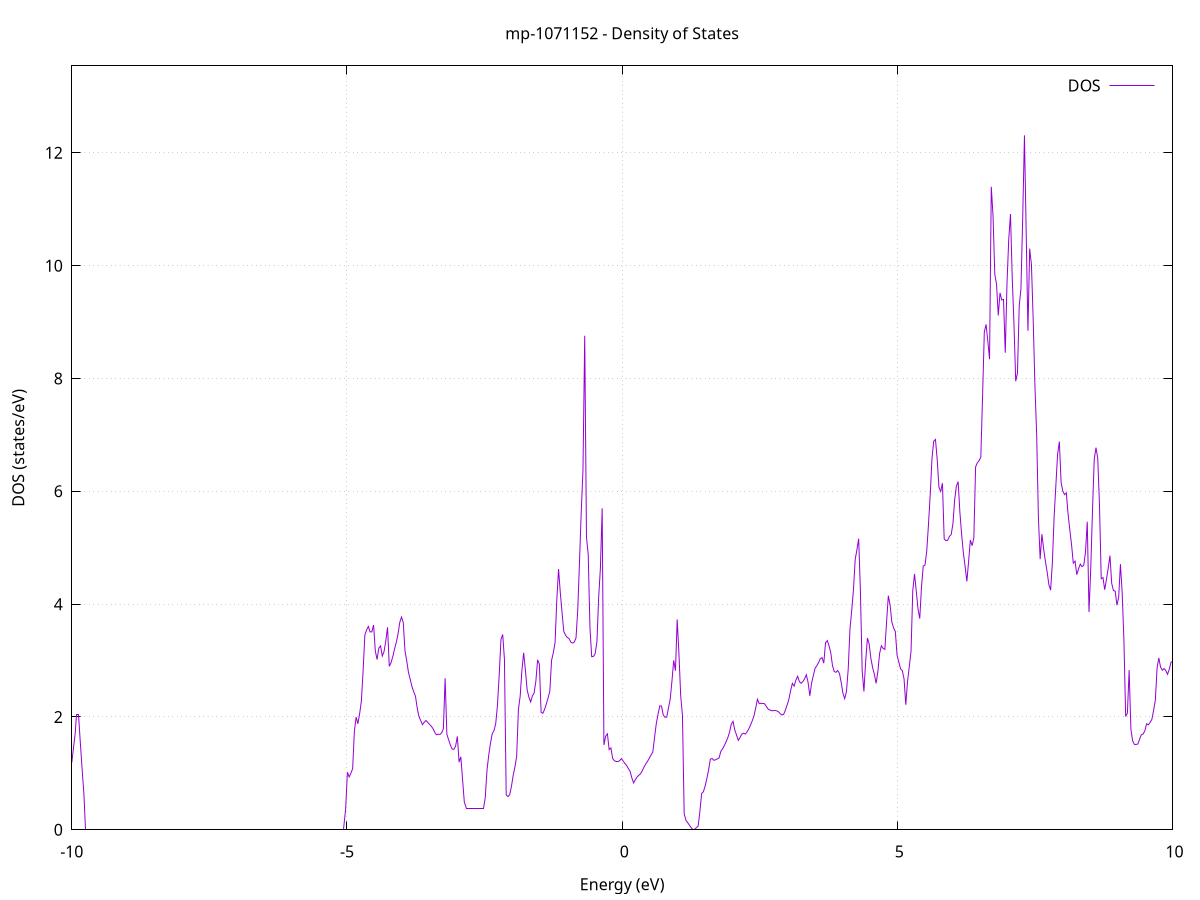set title 'mp-1071152 - Density of States'
set xlabel 'Energy (eV)'
set ylabel 'DOS (states/eV)'
set grid
set xrange [-10:10]
set yrange [0:13.542]
set xzeroaxis lt -1
set terminal png size 800,600
set output 'mp-1071152_dos_gnuplot.png'
plot '-' using 1:2 with lines title 'DOS'
-41.581000 0.000000
-41.549200 0.000000
-41.517500 0.000000
-41.485800 0.000000
-41.454100 0.000000
-41.422400 0.000000
-41.390700 0.000000
-41.359000 0.000000
-41.327300 0.000000
-41.295600 0.000000
-41.263900 0.000000
-41.232200 0.000000
-41.200500 0.000000
-41.168800 0.000000
-41.137100 0.000000
-41.105400 0.000000
-41.073700 0.000000
-41.041900 0.000000
-41.010200 0.000000
-40.978500 0.000000
-40.946800 0.000000
-40.915100 0.000000
-40.883400 0.000000
-40.851700 0.000000
-40.820000 0.000000
-40.788300 0.000000
-40.756600 0.000000
-40.724900 0.000000
-40.693200 0.000000
-40.661500 0.000000
-40.629800 0.000000
-40.598100 0.000000
-40.566400 0.000000
-40.534700 0.000000
-40.502900 0.000000
-40.471200 0.000000
-40.439500 0.000000
-40.407800 0.000000
-40.376100 0.000000
-40.344400 0.000000
-40.312700 0.000000
-40.281000 0.000000
-40.249300 0.000000
-40.217600 0.000000
-40.185900 0.000000
-40.154200 0.000000
-40.122500 0.000000
-40.090800 0.000000
-40.059100 0.000000
-40.027400 0.000000
-39.995600 0.000000
-39.963900 0.000000
-39.932200 0.000000
-39.900500 0.000000
-39.868800 0.000000
-39.837100 0.000000
-39.805400 0.000000
-39.773700 0.000000
-39.742000 0.000000
-39.710300 0.000000
-39.678600 0.000000
-39.646900 0.000000
-39.615200 0.000000
-39.583500 0.000000
-39.551800 0.000000
-39.520100 0.000000
-39.488300 0.000000
-39.456600 0.000000
-39.424900 0.000000
-39.393200 0.000000
-39.361500 0.000000
-39.329800 0.000000
-39.298100 0.000000
-39.266400 0.000000
-39.234700 0.000000
-39.203000 0.000000
-39.171300 0.000000
-39.139600 0.000000
-39.107900 0.000000
-39.076200 0.000000
-39.044500 0.000000
-39.012800 0.000000
-38.981000 0.000000
-38.949300 0.000000
-38.917600 0.000000
-38.885900 0.000000
-38.854200 0.000000
-38.822500 0.000000
-38.790800 0.000000
-38.759100 0.000000
-38.727400 0.000000
-38.695700 441.535800
-38.664000 0.000000
-38.632300 0.000000
-38.600600 0.000000
-38.568900 0.000000
-38.537200 0.000000
-38.505500 0.000000
-38.473700 0.000000
-38.442000 0.000000
-38.410300 0.000000
-38.378600 0.000000
-38.346900 0.000000
-38.315200 0.000000
-38.283500 0.000000
-38.251800 0.000000
-38.220100 0.000000
-38.188400 0.000000
-38.156700 0.000000
-38.125000 0.000000
-38.093300 0.000000
-38.061600 0.000000
-38.029900 0.000000
-37.998200 0.000000
-37.966500 0.000000
-37.934700 0.000000
-37.903000 0.000000
-37.871300 0.000000
-37.839600 0.000000
-37.807900 0.000000
-37.776200 0.000000
-37.744500 0.000000
-37.712800 0.000000
-37.681100 0.000000
-37.649400 0.000000
-37.617700 0.000000
-37.586000 0.000000
-37.554300 0.000000
-37.522600 0.000000
-37.490900 0.000000
-37.459200 0.000000
-37.427400 0.000000
-37.395700 0.000000
-37.364000 0.000000
-37.332300 0.000000
-37.300600 0.000000
-37.268900 0.000000
-37.237200 0.000000
-37.205500 0.000000
-37.173800 0.000000
-37.142100 0.000000
-37.110400 0.000000
-37.078700 0.000000
-37.047000 0.000000
-37.015300 0.000000
-36.983600 0.000000
-36.951900 0.000000
-36.920100 0.000000
-36.888400 0.000000
-36.856700 0.000000
-36.825000 0.000000
-36.793300 0.000000
-36.761600 0.000000
-36.729900 0.000000
-36.698200 0.000000
-36.666500 0.000000
-36.634800 0.000000
-36.603100 0.000000
-36.571400 0.000000
-36.539700 0.000000
-36.508000 0.000000
-36.476300 0.000000
-36.444600 0.000000
-36.412800 0.000000
-36.381100 0.000000
-36.349400 0.000000
-36.317700 0.000000
-36.286000 0.000000
-36.254300 0.000000
-36.222600 0.000000
-36.190900 0.000000
-36.159200 0.000000
-36.127500 0.000000
-36.095800 0.000000
-36.064100 0.000000
-36.032400 0.000000
-36.000700 0.000000
-35.969000 0.000000
-35.937300 0.000000
-35.905500 0.000000
-35.873800 0.000000
-35.842100 0.000000
-35.810400 0.000000
-35.778700 0.000000
-35.747000 0.000000
-35.715300 0.000000
-35.683600 0.000000
-35.651900 0.000000
-35.620200 0.000000
-35.588500 0.000000
-35.556800 0.000000
-35.525100 0.000000
-35.493400 0.000000
-35.461700 0.000000
-35.430000 0.000000
-35.398300 0.000000
-35.366500 0.000000
-35.334800 0.000000
-35.303100 0.000000
-35.271400 0.000000
-35.239700 0.000000
-35.208000 0.000000
-35.176300 0.000000
-35.144600 0.000000
-35.112900 0.000000
-35.081200 0.000000
-35.049500 0.000000
-35.017800 0.000000
-34.986100 0.000000
-34.954400 0.000000
-34.922700 0.000000
-34.891000 0.000000
-34.859200 0.000000
-34.827500 0.000000
-34.795800 0.000000
-34.764100 0.000000
-34.732400 0.000000
-34.700700 0.000000
-34.669000 0.000000
-34.637300 0.000000
-34.605600 0.000000
-34.573900 0.000000
-34.542200 0.000000
-34.510500 0.000000
-34.478800 0.000000
-34.447100 0.000000
-34.415400 0.000000
-34.383700 0.000000
-34.351900 0.000000
-34.320200 0.000000
-34.288500 0.000000
-34.256800 0.000000
-34.225100 0.000000
-34.193400 0.000000
-34.161700 0.000000
-34.130000 0.000000
-34.098300 0.000000
-34.066600 0.000000
-34.034900 0.000000
-34.003200 0.000000
-33.971500 0.000000
-33.939800 0.000000
-33.908100 0.000000
-33.876400 0.000000
-33.844600 0.000000
-33.812900 0.000000
-33.781200 0.000000
-33.749500 0.000000
-33.717800 0.000000
-33.686100 0.000000
-33.654400 0.000000
-33.622700 0.000000
-33.591000 0.000000
-33.559300 0.000000
-33.527600 0.000000
-33.495900 0.000000
-33.464200 0.000000
-33.432500 0.000000
-33.400800 0.000000
-33.369100 0.000000
-33.337300 0.000000
-33.305600 0.000000
-33.273900 0.000000
-33.242200 0.000000
-33.210500 0.000000
-33.178800 0.000000
-33.147100 0.000000
-33.115400 0.000000
-33.083700 0.000000
-33.052000 0.000000
-33.020300 0.000000
-32.988600 0.000000
-32.956900 0.000000
-32.925200 0.000000
-32.893500 0.000000
-32.861800 0.000000
-32.830100 0.000000
-32.798300 0.000000
-32.766600 0.000000
-32.734900 0.000000
-32.703200 0.000000
-32.671500 0.000000
-32.639800 0.000000
-32.608100 0.000000
-32.576400 0.000000
-32.544700 0.000000
-32.513000 0.000000
-32.481300 0.000000
-32.449600 0.000000
-32.417900 0.000000
-32.386200 0.000000
-32.354500 0.000000
-32.322800 0.000000
-32.291000 0.000000
-32.259300 0.000000
-32.227600 0.000000
-32.195900 0.000000
-32.164200 0.000000
-32.132500 0.000000
-32.100800 0.000000
-32.069100 0.000000
-32.037400 0.000000
-32.005700 0.000000
-31.974000 0.000000
-31.942300 0.000000
-31.910600 0.000000
-31.878900 0.000000
-31.847200 0.000000
-31.815500 0.000000
-31.783700 0.000000
-31.752000 0.000000
-31.720300 0.000000
-31.688600 0.000000
-31.656900 0.000000
-31.625200 0.000000
-31.593500 0.000000
-31.561800 0.000000
-31.530100 0.000000
-31.498400 0.000000
-31.466700 0.000000
-31.435000 0.000000
-31.403300 0.000000
-31.371600 0.000000
-31.339900 0.000000
-31.308200 0.000000
-31.276400 0.000000
-31.244700 0.000000
-31.213000 0.000000
-31.181300 0.000000
-31.149600 0.000000
-31.117900 0.000000
-31.086200 0.000000
-31.054500 0.000000
-31.022800 0.000000
-30.991100 0.000000
-30.959400 0.000000
-30.927700 0.000000
-30.896000 0.000000
-30.864300 0.000000
-30.832600 0.000000
-30.800900 0.000000
-30.769200 0.000000
-30.737400 0.000000
-30.705700 0.000000
-30.674000 0.000000
-30.642300 0.000000
-30.610600 0.000000
-30.578900 0.000000
-30.547200 0.000000
-30.515500 0.000000
-30.483800 0.000000
-30.452100 0.000000
-30.420400 0.000000
-30.388700 0.000000
-30.357000 0.000000
-30.325300 0.000000
-30.293600 0.000000
-30.261900 0.000000
-30.230100 0.000000
-30.198400 0.000000
-30.166700 0.000000
-30.135000 0.000000
-30.103300 0.000000
-30.071600 0.000000
-30.039900 0.000000
-30.008200 0.000000
-29.976500 0.000000
-29.944800 0.000000
-29.913100 0.000000
-29.881400 0.000000
-29.849700 0.000000
-29.818000 0.000000
-29.786300 0.000000
-29.754600 0.000000
-29.722800 0.000000
-29.691100 0.000000
-29.659400 0.000000
-29.627700 0.000000
-29.596000 0.000000
-29.564300 0.000000
-29.532600 0.000000
-29.500900 0.000000
-29.469200 0.000000
-29.437500 0.000000
-29.405800 0.000000
-29.374100 0.000000
-29.342400 0.000000
-29.310700 0.000000
-29.279000 0.000000
-29.247300 0.000000
-29.215500 0.000000
-29.183800 0.000000
-29.152100 0.000000
-29.120400 0.000000
-29.088700 0.000000
-29.057000 0.000000
-29.025300 0.000000
-28.993600 0.000000
-28.961900 0.000000
-28.930200 0.000000
-28.898500 0.000000
-28.866800 0.000000
-28.835100 0.000000
-28.803400 0.000000
-28.771700 0.000000
-28.740000 0.000000
-28.708200 0.000000
-28.676500 0.000000
-28.644800 0.000000
-28.613100 0.000000
-28.581400 0.000000
-28.549700 0.000000
-28.518000 0.000000
-28.486300 0.000000
-28.454600 0.000000
-28.422900 0.000000
-28.391200 0.000000
-28.359500 0.000000
-28.327800 0.000000
-28.296100 0.000000
-28.264400 0.000000
-28.232700 0.000000
-28.201000 0.000000
-28.169200 0.000000
-28.137500 0.000000
-28.105800 0.000000
-28.074100 0.000000
-28.042400 0.000000
-28.010700 0.000000
-27.979000 0.000000
-27.947300 0.000000
-27.915600 0.000000
-27.883900 0.000000
-27.852200 0.000000
-27.820500 0.000000
-27.788800 0.000000
-27.757100 0.000000
-27.725400 0.000000
-27.693700 0.000000
-27.661900 0.000000
-27.630200 0.000000
-27.598500 0.000000
-27.566800 0.000000
-27.535100 0.000000
-27.503400 0.000000
-27.471700 0.000000
-27.440000 0.000000
-27.408300 0.000000
-27.376600 0.000000
-27.344900 0.000000
-27.313200 0.000000
-27.281500 0.000000
-27.249800 0.000000
-27.218100 0.000000
-27.186400 0.000000
-27.154600 0.000000
-27.122900 0.000000
-27.091200 0.000000
-27.059500 0.000000
-27.027800 0.000000
-26.996100 0.000000
-26.964400 0.000000
-26.932700 0.000000
-26.901000 0.000000
-26.869300 0.000000
-26.837600 0.000000
-26.805900 0.000000
-26.774200 0.000000
-26.742500 0.000000
-26.710800 0.000000
-26.679100 0.000000
-26.647300 0.000000
-26.615600 0.000000
-26.583900 0.000000
-26.552200 0.000000
-26.520500 0.000000
-26.488800 0.000000
-26.457100 0.000000
-26.425400 0.000000
-26.393700 0.000000
-26.362000 0.000000
-26.330300 0.000000
-26.298600 0.000000
-26.266900 0.000000
-26.235200 0.000000
-26.203500 0.000000
-26.171800 0.000000
-26.140000 0.000000
-26.108300 0.000000
-26.076600 0.000000
-26.044900 0.000000
-26.013200 0.000000
-25.981500 0.000000
-25.949800 0.000000
-25.918100 0.000000
-25.886400 0.000000
-25.854700 0.000000
-25.823000 0.000000
-25.791300 0.000000
-25.759600 0.000000
-25.727900 0.000000
-25.696200 0.000000
-25.664500 0.000000
-25.632800 0.000000
-25.601000 0.000000
-25.569300 0.000000
-25.537600 0.000000
-25.505900 0.000000
-25.474200 0.000000
-25.442500 0.000000
-25.410800 0.000000
-25.379100 0.000000
-25.347400 0.000000
-25.315700 0.000000
-25.284000 0.000000
-25.252300 0.000000
-25.220600 0.000000
-25.188900 0.000000
-25.157200 0.000000
-25.125500 0.000000
-25.093700 0.000000
-25.062000 0.000000
-25.030300 0.000000
-24.998600 0.000000
-24.966900 0.000000
-24.935200 0.000000
-24.903500 0.000000
-24.871800 0.000000
-24.840100 0.000000
-24.808400 0.000000
-24.776700 0.000000
-24.745000 0.000000
-24.713300 0.000000
-24.681600 0.000000
-24.649900 0.000000
-24.618200 0.000000
-24.586400 0.000000
-24.554700 0.000000
-24.523000 0.000000
-24.491300 0.000000
-24.459600 0.000000
-24.427900 0.000000
-24.396200 0.000000
-24.364500 0.000000
-24.332800 0.000000
-24.301100 0.000000
-24.269400 0.000000
-24.237700 0.000000
-24.206000 0.000000
-24.174300 0.000000
-24.142600 0.000000
-24.110900 0.000000
-24.079100 0.000000
-24.047400 0.000000
-24.015700 0.000000
-23.984000 0.000000
-23.952300 0.000000
-23.920600 0.000000
-23.888900 0.000000
-23.857200 0.000000
-23.825500 0.000000
-23.793800 0.000000
-23.762100 0.000000
-23.730400 0.000000
-23.698700 0.000000
-23.667000 0.000000
-23.635300 0.000000
-23.603600 0.000000
-23.571800 0.000000
-23.540100 0.000000
-23.508400 0.000000
-23.476700 0.000000
-23.445000 0.000000
-23.413300 0.000000
-23.381600 0.000000
-23.349900 0.000000
-23.318200 0.000000
-23.286500 0.000000
-23.254800 0.000000
-23.223100 0.000000
-23.191400 0.000000
-23.159700 0.000000
-23.128000 0.000000
-23.096300 0.000000
-23.064600 0.000000
-23.032800 0.000000
-23.001100 0.000000
-22.969400 0.000000
-22.937700 0.000000
-22.906000 0.000000
-22.874300 0.000000
-22.842600 0.000000
-22.810900 0.000000
-22.779200 0.000000
-22.747500 0.000000
-22.715800 0.000000
-22.684100 0.000000
-22.652400 0.000000
-22.620700 0.000000
-22.589000 0.000000
-22.557300 0.000000
-22.525500 0.000000
-22.493800 0.000000
-22.462100 0.000000
-22.430400 0.000000
-22.398700 0.000000
-22.367000 0.000000
-22.335300 0.000000
-22.303600 0.000000
-22.271900 0.000000
-22.240200 0.000000
-22.208500 0.000000
-22.176800 0.000000
-22.145100 0.000000
-22.113400 0.000000
-22.081700 0.000000
-22.050000 0.000000
-22.018200 0.000000
-21.986500 0.000000
-21.954800 0.000000
-21.923100 0.000000
-21.891400 0.000000
-21.859700 0.000000
-21.828000 0.000000
-21.796300 0.000000
-21.764600 0.000000
-21.732900 0.000000
-21.701200 0.000000
-21.669500 0.000000
-21.637800 0.000000
-21.606100 0.000000
-21.574400 0.000000
-21.542700 0.000000
-21.510900 0.000000
-21.479200 0.000000
-21.447500 0.000000
-21.415800 0.000000
-21.384100 0.000000
-21.352400 0.000000
-21.320700 0.000000
-21.289000 0.000000
-21.257300 0.000000
-21.225600 0.000000
-21.193900 0.000000
-21.162200 0.000000
-21.130500 0.000000
-21.098800 0.000000
-21.067100 0.000000
-21.035400 0.000000
-21.003600 0.000000
-20.971900 0.000000
-20.940200 0.000000
-20.908500 0.000000
-20.876800 0.000000
-20.845100 0.000000
-20.813400 0.000000
-20.781700 0.000000
-20.750000 0.000000
-20.718300 0.000000
-20.686600 0.000000
-20.654900 0.000000
-20.623200 0.000000
-20.591500 0.000000
-20.559800 0.000000
-20.528100 0.000000
-20.496400 0.000000
-20.464600 0.000000
-20.432900 0.000000
-20.401200 0.000000
-20.369500 0.000000
-20.337800 0.000000
-20.306100 0.000000
-20.274400 0.000000
-20.242700 0.000000
-20.211000 0.000000
-20.179300 0.000000
-20.147600 0.000000
-20.115900 0.000000
-20.084200 0.000000
-20.052500 0.000000
-20.020800 0.000000
-19.989100 0.000000
-19.957300 0.000000
-19.925600 0.000000
-19.893900 31.825400
-19.862200 44.542300
-19.830500 40.158900
-19.798800 52.651000
-19.767100 102.360200
-19.735400 122.317500
-19.703700 0.000000
-19.672000 0.000000
-19.640300 0.000000
-19.608600 0.000000
-19.576900 0.000000
-19.545200 0.000000
-19.513500 0.000000
-19.481800 0.000000
-19.450000 0.000000
-19.418300 0.000000
-19.386600 0.000000
-19.354900 0.000000
-19.323200 0.000000
-19.291500 0.000000
-19.259800 0.000000
-19.228100 0.000000
-19.196400 0.000000
-19.164700 0.000000
-19.133000 0.000000
-19.101300 0.000000
-19.069600 0.000000
-19.037900 0.000000
-19.006200 0.000000
-18.974500 0.000000
-18.942700 0.000000
-18.911000 0.000000
-18.879300 0.000000
-18.847600 0.000000
-18.815900 0.000000
-18.784200 0.000000
-18.752500 0.000000
-18.720800 0.000000
-18.689100 0.000000
-18.657400 0.000000
-18.625700 0.000000
-18.594000 0.000000
-18.562300 0.000000
-18.530600 0.000000
-18.498900 0.000000
-18.467200 0.000000
-18.435400 0.000000
-18.403700 0.000000
-18.372000 0.000000
-18.340300 0.000000
-18.308600 0.000000
-18.276900 0.000000
-18.245200 0.000000
-18.213500 0.000000
-18.181800 0.000000
-18.150100 0.000000
-18.118400 0.000000
-18.086700 0.000000
-18.055000 0.000000
-18.023300 0.000000
-17.991600 0.000000
-17.959900 0.000000
-17.928200 0.000000
-17.896400 0.000000
-17.864700 0.000000
-17.833000 0.000000
-17.801300 0.000000
-17.769600 0.000000
-17.737900 0.000000
-17.706200 0.000000
-17.674500 0.000000
-17.642800 0.000000
-17.611100 0.000000
-17.579400 0.000000
-17.547700 0.000000
-17.516000 0.000000
-17.484300 0.000000
-17.452600 0.000000
-17.420900 0.000000
-17.389100 0.000000
-17.357400 0.000000
-17.325700 0.000000
-17.294000 0.000000
-17.262300 0.000000
-17.230600 0.000000
-17.198900 0.000000
-17.167200 0.000000
-17.135500 0.000000
-17.103800 0.000000
-17.072100 0.000000
-17.040400 0.000000
-17.008700 0.000000
-16.977000 0.000000
-16.945300 0.000000
-16.913600 0.000000
-16.881800 0.000000
-16.850100 0.000000
-16.818400 0.000000
-16.786700 0.000000
-16.755000 0.000000
-16.723300 0.000000
-16.691600 0.000000
-16.659900 0.000000
-16.628200 0.000000
-16.596500 0.000000
-16.564800 0.000000
-16.533100 0.000000
-16.501400 0.000000
-16.469700 0.000000
-16.438000 0.000000
-16.406300 0.000000
-16.374500 0.000000
-16.342800 0.000000
-16.311100 0.000000
-16.279400 0.000000
-16.247700 0.000000
-16.216000 0.000000
-16.184300 0.000000
-16.152600 0.000000
-16.120900 0.000000
-16.089200 0.000000
-16.057500 0.000000
-16.025800 0.000000
-15.994100 0.000000
-15.962400 0.000000
-15.930700 0.000000
-15.899000 0.000000
-15.867200 0.000000
-15.835500 0.000000
-15.803800 0.000000
-15.772100 0.000000
-15.740400 0.000000
-15.708700 0.000000
-15.677000 0.000000
-15.645300 0.000000
-15.613600 0.000000
-15.581900 0.000000
-15.550200 0.000000
-15.518500 0.000000
-15.486800 0.000000
-15.455100 0.000000
-15.423400 0.000000
-15.391700 0.000000
-15.360000 0.000000
-15.328200 0.000000
-15.296500 0.000000
-15.264800 0.000000
-15.233100 0.000000
-15.201400 0.000000
-15.169700 0.000000
-15.138000 0.000000
-15.106300 0.000000
-15.074600 0.000000
-15.042900 0.000000
-15.011200 0.000000
-14.979500 0.000000
-14.947800 0.000000
-14.916100 0.000000
-14.884400 0.000000
-14.852700 0.000000
-14.820900 0.000000
-14.789200 0.000000
-14.757500 0.000000
-14.725800 0.000000
-14.694100 0.000000
-14.662400 0.000000
-14.630700 0.000000
-14.599000 0.000000
-14.567300 0.000000
-14.535600 0.000000
-14.503900 0.000000
-14.472200 0.000000
-14.440500 0.000000
-14.408800 0.000000
-14.377100 0.000000
-14.345400 0.000000
-14.313600 0.000000
-14.281900 0.000000
-14.250200 0.000000
-14.218500 0.000000
-14.186800 0.000000
-14.155100 0.000000
-14.123400 0.000000
-14.091700 0.000000
-14.060000 0.000000
-14.028300 1.549200
-13.996600 2.131500
-13.964900 2.039200
-13.933200 2.276600
-13.901500 2.587600
-13.869800 3.074800
-13.838100 3.675300
-13.806300 2.271700
-13.774600 2.155300
-13.742900 2.034600
-13.711200 1.855200
-13.679500 1.640800
-13.647800 1.542800
-13.616100 1.481100
-13.584400 1.425900
-13.552700 1.368000
-13.521000 1.294600
-13.489300 1.183900
-13.457600 1.184100
-13.425900 1.184200
-13.394200 1.184300
-13.362500 1.132000
-13.330800 1.093500
-13.299100 1.060500
-13.267300 1.026200
-13.235600 0.975700
-13.203900 0.932500
-13.172200 0.932600
-13.140500 0.932600
-13.108800 0.932700
-13.077100 0.932700
-13.045400 0.932700
-13.013700 0.916700
-12.982000 0.884800
-12.950300 0.862800
-12.918600 0.848700
-12.886900 0.856800
-12.855200 0.880700
-12.823500 0.880700
-12.791800 0.880800
-12.760000 0.880800
-12.728300 0.880900
-12.696600 0.881000
-12.664900 0.881000
-12.633200 0.881100
-12.601500 0.881100
-12.569800 0.483500
-12.538100 0.114900
-12.506400 0.058100
-12.474700 0.354900
-12.443000 0.749100
-12.411300 0.749100
-12.379600 0.749100
-12.347900 0.749100
-12.316200 0.749100
-12.284500 0.749100
-12.252700 0.749100
-12.221000 0.749100
-12.189300 0.749100
-12.157600 0.749100
-12.125900 0.749100
-12.094200 0.749100
-12.062500 0.675400
-12.030800 0.651200
-11.999100 0.638800
-11.967400 0.615800
-11.935700 0.615800
-11.904000 0.615800
-11.872300 0.615800
-11.840600 0.615800
-11.808900 0.615800
-11.777200 0.615800
-11.745400 0.615800
-11.713700 0.615800
-11.682000 0.615800
-11.650300 0.615800
-11.618600 0.615800
-11.586900 0.615800
-11.555200 0.615800
-11.523500 0.610900
-11.491800 0.606100
-11.460100 0.601300
-11.428400 0.591100
-11.396700 0.591200
-11.365000 0.591200
-11.333300 0.591200
-11.301600 0.591200
-11.269900 0.591200
-11.238100 0.591200
-11.206400 0.591200
-11.174700 0.591200
-11.143000 0.591200
-11.111300 0.591200
-11.079600 0.591200
-11.047900 0.591200
-11.016200 0.591200
-10.984500 0.591200
-10.952800 0.601800
-10.921100 0.608600
-10.889400 0.614700
-10.857700 0.622000
-10.826000 0.622000
-10.794300 0.622000
-10.762600 0.622000
-10.730900 0.622000
-10.699100 0.622000
-10.667400 0.622000
-10.635700 0.622000
-10.604000 0.622000
-10.572300 0.622000
-10.540600 0.622000
-10.508900 0.622000
-10.477200 0.622000
-10.445500 0.622000
-10.413800 0.682300
-10.382100 0.720400
-10.350400 0.760800
-10.318700 0.802500
-10.287000 0.802500
-10.255300 0.802500
-10.223600 0.802500
-10.191800 0.802500
-10.160100 0.802500
-10.128400 0.802500
-10.096700 0.802500
-10.065000 0.802500
-10.033300 0.802500
-10.001600 1.176800
-9.969900 1.443900
-9.938200 1.707400
-9.906500 2.035500
-9.874800 2.035500
-9.843100 1.518000
-9.811400 1.057800
-9.779700 0.630000
-9.748000 0.000000
-9.716300 0.000000
-9.684500 0.000000
-9.652800 0.000000
-9.621100 0.000000
-9.589400 0.000000
-9.557700 0.000000
-9.526000 0.000000
-9.494300 0.000000
-9.462600 0.000000
-9.430900 0.000000
-9.399200 0.000000
-9.367500 0.000000
-9.335800 0.000000
-9.304100 0.000000
-9.272400 0.000000
-9.240700 0.000000
-9.209000 0.000000
-9.177200 0.000000
-9.145500 0.000000
-9.113800 0.000000
-9.082100 0.000000
-9.050400 0.000000
-9.018700 0.000000
-8.987000 0.000000
-8.955300 0.000000
-8.923600 0.000000
-8.891900 0.000000
-8.860200 0.000000
-8.828500 0.000000
-8.796800 0.000000
-8.765100 0.000000
-8.733400 0.000000
-8.701700 0.000000
-8.669900 0.000000
-8.638200 0.000000
-8.606500 0.000000
-8.574800 0.000000
-8.543100 0.000000
-8.511400 0.000000
-8.479700 0.000000
-8.448000 0.000000
-8.416300 0.000000
-8.384600 0.000000
-8.352900 0.000000
-8.321200 0.000000
-8.289500 0.000000
-8.257800 0.000000
-8.226100 0.000000
-8.194400 0.000000
-8.162700 0.000000
-8.130900 0.000000
-8.099200 0.000000
-8.067500 0.000000
-8.035800 0.000000
-8.004100 0.000000
-7.972400 0.000000
-7.940700 0.000000
-7.909000 0.000000
-7.877300 0.000000
-7.845600 0.000000
-7.813900 0.000000
-7.782200 0.000000
-7.750500 0.000000
-7.718800 0.000000
-7.687100 0.000000
-7.655400 0.000000
-7.623600 0.000000
-7.591900 0.000000
-7.560200 0.000000
-7.528500 0.000000
-7.496800 0.000000
-7.465100 0.000000
-7.433400 0.000000
-7.401700 0.000000
-7.370000 0.000000
-7.338300 0.000000
-7.306600 0.000000
-7.274900 0.000000
-7.243200 0.000000
-7.211500 0.000000
-7.179800 0.000000
-7.148100 0.000000
-7.116300 0.000000
-7.084600 0.000000
-7.052900 0.000000
-7.021200 0.000000
-6.989500 0.000000
-6.957800 0.000000
-6.926100 0.000000
-6.894400 0.000000
-6.862700 0.000000
-6.831000 0.000000
-6.799300 0.000000
-6.767600 0.000000
-6.735900 0.000000
-6.704200 0.000000
-6.672500 0.000000
-6.640800 0.000000
-6.609000 0.000000
-6.577300 0.000000
-6.545600 0.000000
-6.513900 0.000000
-6.482200 0.000000
-6.450500 0.000000
-6.418800 0.000000
-6.387100 0.000000
-6.355400 0.000000
-6.323700 0.000000
-6.292000 0.000000
-6.260300 0.000000
-6.228600 0.000000
-6.196900 0.000000
-6.165200 0.000000
-6.133500 0.000000
-6.101700 0.000000
-6.070000 0.000000
-6.038300 0.000000
-6.006600 0.000000
-5.974900 0.000000
-5.943200 0.000000
-5.911500 0.000000
-5.879800 0.000000
-5.848100 0.000000
-5.816400 0.000000
-5.784700 0.000000
-5.753000 0.000000
-5.721300 0.000000
-5.689600 0.000000
-5.657900 0.000000
-5.626200 0.000000
-5.594500 0.000000
-5.562700 0.000000
-5.531000 0.000000
-5.499300 0.000000
-5.467600 0.000000
-5.435900 0.000000
-5.404200 0.000000
-5.372500 0.000000
-5.340800 0.000000
-5.309100 0.000000
-5.277400 0.000000
-5.245700 0.000000
-5.214000 0.000000
-5.182300 0.000000
-5.150600 0.000000
-5.118900 0.000000
-5.087200 0.000000
-5.055400 0.000000
-5.023700 0.374600
-4.992000 1.018900
-4.960300 0.937300
-4.928600 1.003600
-4.896900 1.082700
-4.865200 1.750700
-4.833500 1.997100
-4.801800 1.879700
-4.770100 2.056300
-4.738400 2.283100
-4.706700 2.821200
-4.675000 3.452800
-4.643300 3.541100
-4.611600 3.604900
-4.579900 3.508000
-4.548100 3.508600
-4.516400 3.629500
-4.484700 3.169200
-4.453000 3.018000
-4.421300 3.221000
-4.389600 3.259400
-4.357900 3.080700
-4.326200 3.160100
-4.294500 3.349700
-4.262800 3.589100
-4.231100 2.897100
-4.199400 2.960600
-4.167700 3.068200
-4.136000 3.202800
-4.104300 3.321300
-4.072600 3.468000
-4.040800 3.675400
-4.009100 3.771000
-3.977400 3.677700
-3.945700 3.169500
-3.914000 2.996100
-3.882300 2.788000
-3.850600 2.666900
-3.818900 2.537100
-3.787200 2.445000
-3.755500 2.369200
-3.723800 2.158500
-3.692100 2.009900
-3.660400 1.937000
-3.628700 1.864100
-3.597000 1.905000
-3.565300 1.937300
-3.533500 1.905000
-3.501800 1.871800
-3.470100 1.838500
-3.438400 1.794800
-3.406700 1.729900
-3.375000 1.685000
-3.343300 1.693400
-3.311600 1.690000
-3.279900 1.716900
-3.248200 1.792000
-3.216500 2.687100
-3.184800 1.694500
-3.153100 1.595900
-3.121400 1.503200
-3.089700 1.432200
-3.058000 1.425800
-3.026300 1.483100
-2.994500 1.654900
-2.962800 1.199300
-2.931100 1.292700
-2.899400 0.890500
-2.867700 0.488300
-2.836000 0.376700
-2.804300 0.376700
-2.772600 0.376700
-2.740900 0.376700
-2.709200 0.376700
-2.677500 0.376700
-2.645800 0.376700
-2.614100 0.376700
-2.582400 0.376600
-2.550700 0.376600
-2.519000 0.376600
-2.487200 0.573800
-2.455500 1.057400
-2.423800 1.325500
-2.392100 1.534200
-2.360400 1.704300
-2.328700 1.756900
-2.297000 1.881700
-2.265300 2.211200
-2.233600 2.751000
-2.201900 3.374200
-2.170200 3.462000
-2.138500 3.017900
-2.106800 0.618200
-2.075100 0.589400
-2.043400 0.622400
-2.011700 0.767100
-1.979900 0.964700
-1.948200 1.113200
-1.916500 1.302000
-1.884800 2.132500
-1.853100 2.366200
-1.821400 2.823900
-1.789700 3.137700
-1.758000 2.832500
-1.726300 2.480900
-1.694600 2.352400
-1.662900 2.265700
-1.631200 2.371700
-1.599500 2.424900
-1.567800 2.633300
-1.536100 3.012700
-1.504400 2.937100
-1.472600 2.082100
-1.440900 2.064400
-1.409200 2.134000
-1.377500 2.231700
-1.345800 2.336600
-1.314100 2.455700
-1.282400 3.002400
-1.250700 3.136500
-1.219000 3.316800
-1.187300 4.070600
-1.155600 4.622900
-1.123900 4.205900
-1.092200 3.854300
-1.060500 3.516100
-1.028800 3.450400
-0.997100 3.410400
-0.965300 3.390500
-0.933600 3.327400
-0.901900 3.310100
-0.870200 3.326900
-0.838500 3.398700
-0.806800 3.893800
-0.775100 4.746600
-0.743400 5.632400
-0.711700 6.377600
-0.680000 8.758400
-0.648300 5.191100
-0.616600 4.878700
-0.584900 3.584400
-0.553200 3.067800
-0.521500 3.073000
-0.489800 3.122400
-0.458100 3.337200
-0.426300 4.122800
-0.394600 4.650300
-0.362900 5.699800
-0.331200 1.504300
-0.299500 1.659300
-0.267800 1.701500
-0.236100 1.420800
-0.204400 1.451700
-0.172700 1.263500
-0.141000 1.224700
-0.109300 1.210900
-0.077600 1.209200
-0.045900 1.224200
-0.014200 1.262200
0.017500 1.219900
0.049200 1.177500
0.081000 1.141200
0.112700 1.084700
0.144400 1.036100
0.176100 0.919500
0.207800 0.830700
0.239500 0.887400
0.271200 0.935300
0.302900 0.965300
0.334600 0.993500
0.366300 1.046700
0.398000 1.113900
0.429700 1.168400
0.461400 1.213100
0.493100 1.268300
0.524800 1.326000
0.556500 1.376300
0.588300 1.630000
0.620000 1.880200
0.651700 2.046600
0.683400 2.194400
0.715100 2.194900
0.746800 2.034400
0.778500 1.996000
0.810200 1.996100
0.841900 2.160800
0.873600 2.315400
0.905300 2.639000
0.937000 3.004100
0.968700 2.820400
1.000400 3.727300
1.032100 3.118000
1.063800 2.377600
1.095600 2.028800
1.127300 0.284100
1.159000 0.168600
1.190700 0.125500
1.222400 0.082400
1.254100 0.039400
1.285800 0.003200
1.317500 0.009900
1.349200 0.037000
1.380900 0.064400
1.412600 0.321900
1.444300 0.643500
1.476000 0.672700
1.507700 0.777000
1.539400 0.908400
1.571100 1.064100
1.602900 1.252000
1.634600 1.263600
1.666300 1.230800
1.698000 1.240900
1.729700 1.257300
1.761400 1.274200
1.793100 1.389100
1.824800 1.433900
1.856500 1.491900
1.888200 1.558800
1.919900 1.632200
1.951600 1.730600
1.983300 1.872300
2.015000 1.921900
2.046700 1.768800
2.078400 1.680600
2.110100 1.584700
2.141900 1.632200
2.173600 1.696100
2.205300 1.711900
2.237000 1.696000
2.268700 1.735500
2.300400 1.788100
2.332100 1.856500
2.363800 1.930100
2.395500 2.020000
2.427200 2.163000
2.458900 2.314400
2.490600 2.234500
2.522300 2.242800
2.554000 2.238100
2.585700 2.235800
2.617400 2.192000
2.649200 2.142800
2.680900 2.124600
2.712600 2.111400
2.744300 2.110000
2.776000 2.117400
2.807700 2.108000
2.839400 2.092800
2.871100 2.057800
2.902800 2.034700
2.934500 2.045600
2.966200 2.122500
2.997900 2.212200
3.029600 2.311400
3.061300 2.466000
3.093000 2.595000
3.124700 2.546100
3.156500 2.650900
3.188200 2.722300
3.219900 2.627500
3.251600 2.596900
3.283300 2.626500
3.315000 2.676000
3.346700 2.748000
3.378400 2.612900
3.410100 2.374100
3.441800 2.600300
3.473500 2.730600
3.505200 2.861700
3.536900 2.908300
3.568600 2.962200
3.600300 3.033400
3.632000 3.052200
3.663800 2.952300
3.695500 3.316200
3.727200 3.354400
3.758900 3.264400
3.790600 3.138600
3.822300 2.909800
3.854000 2.804500
3.885700 2.791700
3.917400 2.823300
3.949100 2.769700
3.980800 2.608100
4.012500 2.417300
4.044200 2.323600
4.075900 2.452200
4.107600 2.845300
4.139300 3.551000
4.171100 3.884300
4.202800 4.250600
4.234500 4.791100
4.266200 4.964900
4.297900 5.159200
4.329600 4.217200
4.361300 2.819700
4.393000 2.451500
4.424700 2.979100
4.456400 3.398800
4.488100 3.295200
4.519800 3.036400
4.551500 2.874400
4.583200 2.756500
4.614900 2.595000
4.646600 2.805300
4.678300 3.124600
4.710100 3.261300
4.741800 3.216700
4.773500 3.197000
4.805200 3.693300
4.836900 4.150300
4.868600 3.980700
4.900300 3.684900
4.932000 3.580200
4.963700 3.516100
4.995400 3.094800
5.027100 2.970500
5.058800 2.855100
5.090500 2.821900
5.122200 2.674300
5.153900 2.215700
5.185600 2.631400
5.217400 2.892300
5.249100 3.166500
5.280800 4.240800
5.312500 4.534900
5.344200 4.230600
5.375900 3.913500
5.407600 3.744200
5.439300 4.308200
5.471000 4.674000
5.502700 4.692600
5.534400 4.938500
5.566100 5.412400
5.597800 5.942200
5.629500 6.577900
5.661200 6.888100
5.692900 6.919900
5.724700 6.563900
5.756400 6.072300
5.788100 5.997500
5.819800 6.144500
5.851500 5.156400
5.883200 5.125900
5.914900 5.132000
5.946600 5.200000
5.978300 5.233300
6.010000 5.422000
6.041700 5.846500
6.073400 6.094700
6.105100 6.170800
6.136800 5.628800
6.168500 5.232400
6.200200 4.906300
6.232000 4.667300
6.263700 4.402400
6.295400 4.759100
6.327100 5.136900
6.358800 5.036300
6.390500 5.174200
6.422200 6.432800
6.453900 6.505700
6.485600 6.542400
6.517300 6.605100
6.549000 7.687100
6.580700 8.823400
6.612400 8.959600
6.644100 8.667400
6.675800 8.341200
6.707500 11.398700
6.739200 10.880000
6.771000 9.845400
6.802700 9.674300
6.834400 9.117900
6.866100 9.518100
6.897800 9.392500
6.929500 9.402300
6.961200 8.456700
6.992900 9.688700
7.024600 10.469300
7.056300 10.916000
7.088000 9.791000
7.119700 8.961800
7.151400 7.951000
7.183100 8.096800
7.214800 9.282900
7.246500 9.592300
7.278300 10.849100
7.310000 12.310600
7.341700 10.580300
7.373400 8.846300
7.405100 10.302400
7.436800 10.017800
7.468500 9.050900
7.500200 7.867400
7.531900 7.011800
7.563600 5.537100
7.595300 4.798300
7.627000 5.240200
7.658700 4.980600
7.690400 4.761100
7.722100 4.572600
7.753800 4.343400
7.785600 4.249300
7.817300 4.737100
7.849000 5.545000
7.880700 6.105000
7.912400 6.659800
7.944100 6.881600
7.975800 6.158100
8.007500 6.003500
8.039200 5.941500
8.070900 5.973200
8.102600 5.597500
8.134300 5.316600
8.166000 5.052100
8.197700 4.726200
8.229400 4.762400
8.261100 4.522400
8.292900 4.626200
8.324600 4.709500
8.356300 4.665000
8.388000 4.689600
8.419700 4.930700
8.451400 5.460900
8.483100 3.860000
8.514800 4.639000
8.546500 5.661100
8.578200 6.569800
8.609900 6.773300
8.641600 6.587900
8.673300 5.755500
8.705000 4.450600
8.736700 4.469800
8.768400 4.255600
8.800200 4.438700
8.831900 4.637900
8.863600 4.860300
8.895300 4.369000
8.927000 4.239700
8.958700 4.230600
8.990400 3.981000
9.022100 4.124600
9.053800 4.708600
9.085500 4.202900
9.117200 3.367800
9.148900 2.009000
9.180600 2.068400
9.212300 2.830800
9.244000 1.783200
9.275700 1.575300
9.307400 1.513600
9.339200 1.512900
9.370900 1.520000
9.402600 1.608100
9.434300 1.684100
9.466000 1.697900
9.497700 1.753900
9.529400 1.880000
9.561100 1.859100
9.592800 1.905300
9.624500 1.953200
9.656200 2.114200
9.687900 2.293400
9.719600 2.864500
9.751300 3.046900
9.783000 2.882900
9.814700 2.828100
9.846500 2.858000
9.878200 2.821400
9.909900 2.756100
9.941600 2.845100
9.973300 2.971300
10.005000 2.986000
10.036700 2.898700
10.068400 2.802100
10.100100 2.743400
10.131800 2.721100
10.163500 2.735900
10.195200 2.805500
10.226900 2.912600
10.258600 2.940700
10.290300 2.940200
10.322000 2.903800
10.353800 2.528100
10.385500 2.248500
10.417200 2.025600
10.448900 1.901800
10.480600 1.840400
10.512300 1.842200
10.544000 2.205400
10.575700 2.484700
10.607400 2.607400
10.639100 2.676500
10.670800 2.794700
10.702500 2.970300
10.734200 2.874400
10.765900 2.839300
10.797600 2.725500
10.829300 2.620900
10.861100 2.595600
10.892800 2.547700
10.924500 2.437500
10.956200 2.372800
10.987900 2.311500
11.019600 2.277900
11.051300 2.213000
11.083000 2.313700
11.114700 2.414900
11.146400 2.525100
11.178100 2.518000
11.209800 2.463700
11.241500 2.427600
11.273200 2.408100
11.304900 2.406600
11.336600 2.519500
11.368400 2.402400
11.400100 2.358900
11.431800 2.308800
11.463500 2.256300
11.495200 2.257400
11.526900 2.267800
11.558600 2.269600
11.590300 2.250900
11.622000 2.229000
11.653700 2.193500
11.685400 2.184700
11.717100 2.201600
11.748800 2.210100
11.780500 2.205300
11.812200 2.200800
11.843900 2.369500
11.875600 2.372100
11.907400 2.331400
11.939100 2.203600
11.970800 2.141100
12.002500 2.118700
12.034200 2.096600
12.065900 2.078700
12.097600 2.091400
12.129300 2.182100
12.161000 2.156000
12.192700 2.159300
12.224400 2.179700
12.256100 2.198100
12.287800 2.216200
12.319500 2.225300
12.351200 2.223200
12.382900 2.372300
12.414700 2.351100
12.446400 2.470300
12.478100 2.359700
12.509800 2.360000
12.541500 2.411500
12.573200 2.496800
12.604900 2.612900
12.636600 2.668700
12.668300 2.620200
12.700000 2.738400
12.731700 3.083700
12.763400 3.078600
12.795100 3.171000
12.826800 3.218200
12.858500 3.330300
12.890200 3.644200
12.922000 3.906800
12.953700 3.820700
12.985400 3.548600
13.017100 3.625500
13.048800 3.556200
13.080500 3.367100
13.112200 3.309700
13.143900 3.322500
13.175600 3.345500
13.207300 3.418400
13.239000 3.479500
13.270700 3.536000
13.302400 3.671500
13.334100 3.721400
13.365800 3.715200
13.397500 3.413900
13.429300 3.318500
13.461000 3.180900
13.492700 3.051100
13.524400 2.969300
13.556100 2.986100
13.587800 3.114200
13.619500 3.255100
13.651200 3.328200
13.682900 3.429100
13.714600 3.529900
13.746300 3.582000
13.778000 3.459400
13.809700 3.060700
13.841400 2.881600
13.873100 2.707400
13.904800 2.678300
13.936600 2.759300
13.968300 2.892900
14.000000 2.813300
14.031700 2.991900
14.063400 3.195300
14.095100 3.431600
14.126800 3.620600
14.158500 3.605000
14.190200 3.380000
14.221900 3.192400
14.253600 2.988000
14.285300 2.857600
14.317000 2.819000
14.348700 2.666200
14.380400 2.501700
14.412100 2.395600
14.443800 2.515900
14.475600 2.595000
14.507300 2.652600
14.539000 2.918400
14.570700 3.387200
14.602400 3.563200
14.634100 3.770100
14.665800 3.606500
14.697500 3.696600
14.729200 3.625200
14.760900 3.402700
14.792600 3.147900
14.824300 2.873100
14.856000 2.715500
14.887700 2.504600
14.919400 2.386500
14.951100 2.332600
14.982900 2.165500
15.014600 2.198500
15.046300 2.165700
15.078000 2.340400
15.109700 2.650100
15.141400 3.057000
15.173100 3.387300
15.204800 3.405800
15.236500 3.290700
15.268200 3.330100
15.299900 2.828200
15.331600 2.628000
15.363300 2.595100
15.395000 2.561500
15.426700 2.646300
15.458400 2.921500
15.490200 3.023700
15.521900 3.102200
15.553600 3.482200
15.585300 3.321800
15.617000 3.312200
15.648700 3.478000
15.680400 3.310300
15.712100 3.111100
15.743800 2.941700
15.775500 2.973600
15.807200 3.101400
15.838900 3.149000
15.870600 3.317300
15.902300 3.480200
15.934000 3.604300
15.965700 3.182600
15.997500 2.862800
16.029200 2.852700
16.060900 2.881800
16.092600 3.200300
16.124300 3.269600
16.156000 3.400700
16.187700 3.498600
16.219400 3.470400
16.251100 3.456800
16.282800 3.595900
16.314500 3.614600
16.346200 3.639700
16.377900 3.788100
16.409600 3.791400
16.441300 3.709100
16.473000 3.643400
16.504800 3.271900
16.536500 3.163400
16.568200 3.055100
16.599900 2.951500
16.631600 2.874900
16.663300 2.918600
16.695000 3.031000
16.726700 3.197500
16.758400 3.312400
16.790100 3.610500
16.821800 3.560800
16.853500 3.588100
16.885200 3.672100
16.916900 3.801700
16.948600 3.958800
16.980300 4.278800
17.012000 4.271600
17.043800 3.974300
17.075500 3.932500
17.107200 3.904000
17.138900 4.025700
17.170600 4.421800
17.202300 4.181800
17.234000 4.234900
17.265700 4.273800
17.297400 4.364300
17.329100 4.528100
17.360800 4.520100
17.392500 4.461600
17.424200 4.408900
17.455900 4.496200
17.487600 4.577600
17.519300 4.392400
17.551100 4.321600
17.582800 4.280900
17.614500 4.205800
17.646200 3.997500
17.677900 3.885100
17.709600 3.891700
17.741300 3.562400
17.773000 3.570000
17.804700 3.613000
17.836400 3.480900
17.868100 3.380500
17.899800 3.239000
17.931500 3.129600
17.963200 3.035700
17.994900 2.977500
18.026600 2.912400
18.058400 2.861900
18.090100 2.827300
18.121800 2.832100
18.153500 2.764100
18.185200 2.776700
18.216900 2.957300
18.248600 2.944600
18.280300 2.946800
18.312000 2.914200
18.343700 2.918300
18.375400 2.885100
18.407100 2.730900
18.438800 2.469200
18.470500 2.246100
18.502200 2.095400
18.533900 2.199400
18.565700 1.994300
18.597400 1.595000
18.629100 1.349400
18.660800 1.158300
18.692500 0.897300
18.724200 0.595300
18.755900 0.388500
18.787600 0.220300
18.819300 0.102600
18.851000 0.036700
18.882700 0.014500
18.914400 0.003200
18.946100 0.000000
18.977800 0.000000
19.009500 0.000000
19.041200 0.000000
19.073000 0.000000
19.104700 0.000000
19.136400 0.000000
19.168100 0.000000
19.199800 0.000000
19.231500 0.000000
19.263200 0.000000
19.294900 0.000000
19.326600 0.000000
19.358300 0.000000
19.390000 0.000000
19.421700 0.000000
19.453400 0.000000
19.485100 0.000000
19.516800 0.000000
19.548500 0.000000
19.580200 0.000000
19.612000 0.000000
19.643700 0.000000
19.675400 0.000000
19.707100 0.000000
19.738800 0.000000
19.770500 0.000000
19.802200 0.000000
19.833900 0.000000
19.865600 0.000000
19.897300 0.000000
19.929000 0.000000
19.960700 0.000000
19.992400 0.000000
20.024100 0.000000
20.055800 0.000000
20.087500 0.000000
20.119300 0.000000
20.151000 0.000000
20.182700 0.000000
20.214400 0.000000
20.246100 0.000000
20.277800 0.000000
20.309500 0.000000
20.341200 0.000000
20.372900 0.000000
20.404600 0.000000
20.436300 0.000000
20.468000 0.000000
20.499700 0.000000
20.531400 0.000000
20.563100 0.000000
20.594800 0.000000
20.626600 0.000000
20.658300 0.000000
20.690000 0.000000
20.721700 0.000000
20.753400 0.000000
20.785100 0.000000
20.816800 0.000000
20.848500 0.000000
20.880200 0.000000
20.911900 0.000000
20.943600 0.000000
20.975300 0.000000
21.007000 0.000000
21.038700 0.000000
21.070400 0.000000
21.102100 0.000000
21.133900 0.000000
21.165600 0.000000
21.197300 0.000000
21.229000 0.000000
21.260700 0.000000
21.292400 0.000000
21.324100 0.000000
21.355800 0.000000
21.387500 0.000000
21.419200 0.000000
21.450900 0.000000
21.482600 0.000000
21.514300 0.000000
21.546000 0.000000
21.577700 0.000000
21.609400 0.000000
21.641200 0.000000
21.672900 0.000000
21.704600 0.000000
21.736300 0.000000
21.768000 0.000000
21.799700 0.000000
21.831400 0.000000
e
